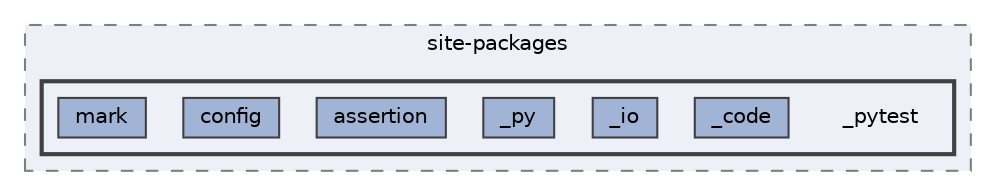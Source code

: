 digraph "C:/Users/LukeMabie/documents/Development/Password_Saver_Using_Django-master/venv/Lib/site-packages/_pytest"
{
 // LATEX_PDF_SIZE
  bgcolor="transparent";
  edge [fontname=Helvetica,fontsize=10,labelfontname=Helvetica,labelfontsize=10];
  node [fontname=Helvetica,fontsize=10,shape=box,height=0.2,width=0.4];
  compound=true
  subgraph clusterdir_880bfa2d0d53b289c2c7691ccbc75f95 {
    graph [ bgcolor="#edf0f7", pencolor="grey50", label="site-packages", fontname=Helvetica,fontsize=10 style="filled,dashed", URL="dir_880bfa2d0d53b289c2c7691ccbc75f95.html",tooltip=""]
  subgraph clusterdir_b3b37a221e9061020e777f5b90b2470a {
    graph [ bgcolor="#edf0f7", pencolor="grey25", label="", fontname=Helvetica,fontsize=10 style="filled,bold", URL="dir_b3b37a221e9061020e777f5b90b2470a.html",tooltip=""]
    dir_b3b37a221e9061020e777f5b90b2470a [shape=plaintext, label="_pytest"];
  dir_ecbce6f2eb0754ba72494facaee97a01 [label="_code", fillcolor="#a2b4d6", color="grey25", style="filled", URL="dir_ecbce6f2eb0754ba72494facaee97a01.html",tooltip=""];
  dir_8c3146f17544a8ba6069b1a2bbe3f29b [label="_io", fillcolor="#a2b4d6", color="grey25", style="filled", URL="dir_8c3146f17544a8ba6069b1a2bbe3f29b.html",tooltip=""];
  dir_22c76324289f7ea86c1311c5ad9546d1 [label="_py", fillcolor="#a2b4d6", color="grey25", style="filled", URL="dir_22c76324289f7ea86c1311c5ad9546d1.html",tooltip=""];
  dir_9ac641ec759d379203be535e39f93d92 [label="assertion", fillcolor="#a2b4d6", color="grey25", style="filled", URL="dir_9ac641ec759d379203be535e39f93d92.html",tooltip=""];
  dir_188467c559138e629764b2f3d64a9360 [label="config", fillcolor="#a2b4d6", color="grey25", style="filled", URL="dir_188467c559138e629764b2f3d64a9360.html",tooltip=""];
  dir_6faf883cf70588c6ad7a9714f574b47c [label="mark", fillcolor="#a2b4d6", color="grey25", style="filled", URL="dir_6faf883cf70588c6ad7a9714f574b47c.html",tooltip=""];
  }
  }
}
